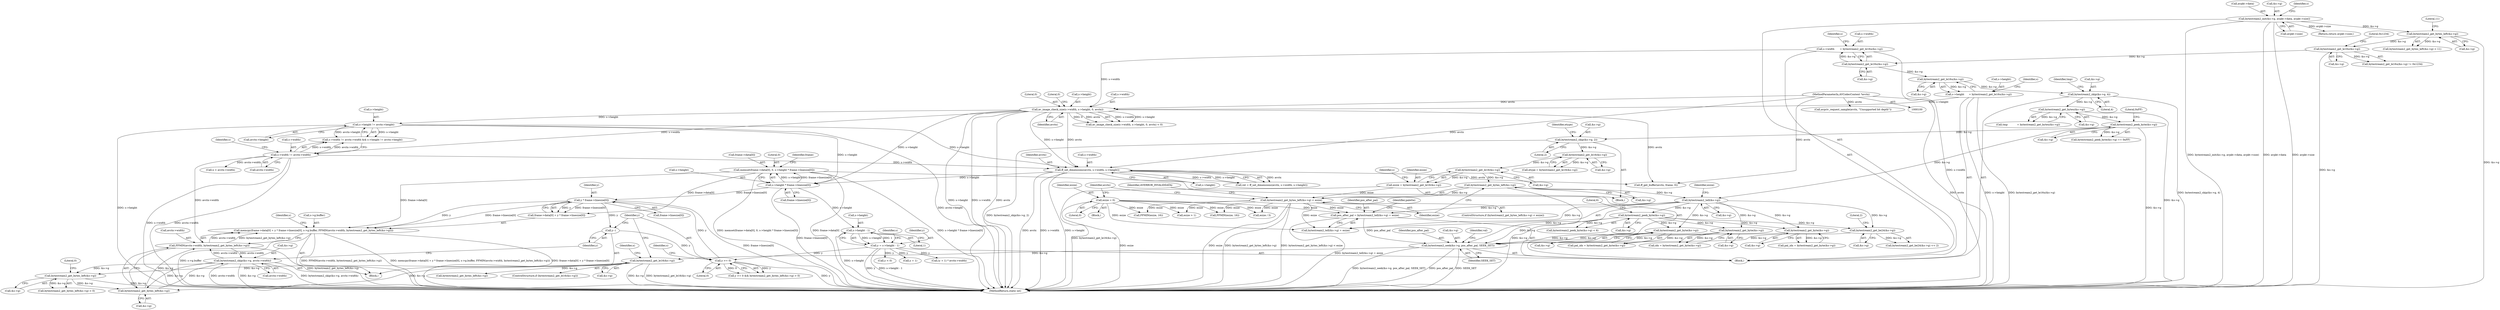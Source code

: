 digraph "0_FFmpeg_8c2ea3030af7b40a3c4275696fb5c76cdb80950a@API" {
"1000884" [label="(Call,memcpy(frame->data[0] + y * frame->linesize[0], s->g.buffer, FFMIN(avctx->width, bytestream2_get_bytes_left(&s->g))))"];
"1000355" [label="(Call,memset(frame->data[0], 0, s->height * frame->linesize[0]))"];
"1000362" [label="(Call,s->height * frame->linesize[0])"];
"1000298" [label="(Call,av_image_check_size(s->width, s->height, 0, avctx))"];
"1000161" [label="(Call,s->width       = bytestream2_get_le16u(&s->g))"];
"1000165" [label="(Call,bytestream2_get_le16u(&s->g))"];
"1000153" [label="(Call,bytestream2_get_le16u(&s->g))"];
"1000143" [label="(Call,bytestream2_get_bytes_left(&s->g))"];
"1000130" [label="(Call,bytestream2_init(&s->g, avpkt->data, avpkt->size))"];
"1000170" [label="(Call,s->height      = bytestream2_get_le16u(&s->g))"];
"1000174" [label="(Call,bytestream2_get_le16u(&s->g))"];
"1000101" [label="(MethodParameterIn,AVCodecContext *avctx)"];
"1000320" [label="(Call,s->height != avctx->height)"];
"1000330" [label="(Call,ff_set_dimensions(avctx, s->width, s->height))"];
"1000313" [label="(Call,s->width != avctx->width)"];
"1000891" [label="(Call,y * frame->linesize[0])"];
"1000873" [label="(Call,y >= 0)"];
"1000920" [label="(Call,y--)"];
"1000656" [label="(Call,y = s->height - 1)"];
"1000658" [label="(Call,s->height - 1)"];
"1000903" [label="(Call,FFMIN(avctx->width, bytestream2_get_bytes_left(&s->g)))"];
"1000912" [label="(Call,bytestream2_skip(&s->g, avctx->width))"];
"1000907" [label="(Call,bytestream2_get_bytes_left(&s->g))"];
"1000877" [label="(Call,bytestream2_get_bytes_left(&s->g))"];
"1000664" [label="(Call,bytestream2_get_le16(&s->g))"];
"1000646" [label="(Call,bytestream2_seek(&s->g, pos_after_pal, SEEK_SET))"];
"1000471" [label="(Call,bytestream2_get_byte(&s->g))"];
"1000409" [label="(Call,bytestream2_peek_byte(&s->g))"];
"1000384" [label="(Call,bytestream2_tell(&s->g))"];
"1000274" [label="(Call,bytestream2_get_bytes_left(&s->g))"];
"1000267" [label="(Call,bytestream2_get_le16(&s->g))"];
"1000260" [label="(Call,bytestream2_get_le16(&s->g))"];
"1000252" [label="(Call,bytestream2_skip(&s->g, 2))"];
"1000234" [label="(Call,bytestream2_peek_byte(&s->g))"];
"1000187" [label="(Call,bytestream2_get_byteu(&s->g))"];
"1000179" [label="(Call,bytestream2_skip(&s->g, 4))"];
"1000419" [label="(Call,bytestream2_get_byte(&s->g))"];
"1000555" [label="(Call,bytestream2_get_be24(&s->g))"];
"1000509" [label="(Call,bytestream2_get_byte(&s->g))"];
"1000381" [label="(Call,pos_after_pal = bytestream2_tell(&s->g) + esize)"];
"1000288" [label="(Call,esize = 0)"];
"1000273" [label="(Call,bytestream2_get_bytes_left(&s->g) < esize)"];
"1000265" [label="(Call,esize = bytestream2_get_le16(&s->g))"];
"1000904" [label="(Call,avctx->width)"];
"1000253" [label="(Call,&s->g)"];
"1000913" [label="(Call,&s->g)"];
"1000389" [label="(Identifier,esize)"];
"1000251" [label="(Block,)"];
"1000293" [label="(Identifier,avctx)"];
"1000298" [label="(Call,av_image_check_size(s->width, s->height, 0, avctx))"];
"1000646" [label="(Call,bytestream2_seek(&s->g, pos_after_pal, SEEK_SET))"];
"1000882" [label="(Literal,0)"];
"1000891" [label="(Call,y * frame->linesize[0])"];
"1000105" [label="(Block,)"];
"1000556" [label="(Call,&s->g)"];
"1000324" [label="(Call,avctx->height)"];
"1000678" [label="(Call,bytestream2_get_bytes_left(&s->g))"];
"1000289" [label="(Identifier,esize)"];
"1000873" [label="(Call,y >= 0)"];
"1000469" [label="(Call,pal_idx = bytestream2_get_byte(&s->g))"];
"1000174" [label="(Call,bytestream2_get_le16u(&s->g))"];
"1000907" [label="(Call,bytestream2_get_bytes_left(&s->g))"];
"1000302" [label="(Call,s->height)"];
"1000898" [label="(Call,s->g.buffer)"];
"1000659" [label="(Call,s->height)"];
"1000931" [label="(MethodReturn,static int)"];
"1000332" [label="(Call,s->width)"];
"1000272" [label="(ControlStructure,if (bytestream2_get_bytes_left(&s->g) < esize))"];
"1000138" [label="(Call,avpkt->size)"];
"1000656" [label="(Call,y = s->height - 1)"];
"1000493" [label="(Call,FFMIN(esize, 16))"];
"1000361" [label="(Literal,0)"];
"1000331" [label="(Identifier,avctx)"];
"1000667" [label="(Identifier,s)"];
"1000664" [label="(Call,bytestream2_get_le16(&s->g))"];
"1000652" [label="(Identifier,SEEK_SET)"];
"1000257" [label="(Literal,2)"];
"1000893" [label="(Call,frame->linesize[0])"];
"1000179" [label="(Call,bytestream2_skip(&s->g, 4))"];
"1000657" [label="(Identifier,y)"];
"1000148" [label="(Literal,11)"];
"1000154" [label="(Call,&s->g)"];
"1000290" [label="(Literal,0)"];
"1000883" [label="(Block,)"];
"1000912" [label="(Call,bytestream2_skip(&s->g, avctx->width))"];
"1000306" [label="(Identifier,avctx)"];
"1000663" [label="(ControlStructure,if (bytestream2_get_le16(&s->g)))"];
"1000142" [label="(Call,bytestream2_get_bytes_left(&s->g) < 11)"];
"1000322" [label="(Identifier,s)"];
"1000297" [label="(Call,av_image_check_size(s->width, s->height, 0, avctx) < 0)"];
"1000658" [label="(Call,s->height - 1)"];
"1000877" [label="(Call,bytestream2_get_bytes_left(&s->g))"];
"1000317" [label="(Call,avctx->width)"];
"1000381" [label="(Call,pos_after_pal = bytestream2_tell(&s->g) + esize)"];
"1000235" [label="(Call,&s->g)"];
"1000172" [label="(Identifier,s)"];
"1000554" [label="(Call,bytestream2_get_be24(&s->g) << 2)"];
"1000283" [label="(Block,)"];
"1000366" [label="(Call,frame->linesize[0])"];
"1000288" [label="(Call,esize = 0)"];
"1000662" [label="(Literal,1)"];
"1000312" [label="(Call,s->width != avctx->width && s->height != avctx->height)"];
"1000226" [label="(Call,avpriv_request_sample(avctx, \"Unsupported bit depth\"))"];
"1000186" [label="(Identifier,tmp)"];
"1000536" [label="(Call,esize / 3)"];
"1000875" [label="(Literal,0)"];
"1000471" [label="(Call,bytestream2_get_byte(&s->g))"];
"1000880" [label="(Identifier,s)"];
"1000382" [label="(Identifier,pos_after_pal)"];
"1000166" [label="(Call,&s->g)"];
"1000299" [label="(Call,s->width)"];
"1000671" [label="(Identifier,x)"];
"1000184" [label="(Literal,4)"];
"1000507" [label="(Call,pal_idx = bytestream2_get_byte(&s->g))"];
"1000472" [label="(Call,&s->g)"];
"1000275" [label="(Call,&s->g)"];
"1000259" [label="(Identifier,etype)"];
"1000305" [label="(Literal,0)"];
"1000665" [label="(Call,&s->g)"];
"1000335" [label="(Call,s->height)"];
"1000385" [label="(Call,&s->g)"];
"1000314" [label="(Call,s->width)"];
"1000274" [label="(Call,bytestream2_get_bytes_left(&s->g))"];
"1000267" [label="(Call,bytestream2_get_le16(&s->g))"];
"1000130" [label="(Call,bytestream2_init(&s->g, avpkt->data, avpkt->size))"];
"1000158" [label="(Literal,0x1234)"];
"1000165" [label="(Call,bytestream2_get_le16u(&s->g))"];
"1000885" [label="(Call,frame->data[0] + y * frame->linesize[0])"];
"1000320" [label="(Call,s->height != avctx->height)"];
"1000307" [label="(Literal,0)"];
"1000876" [label="(Call,bytestream2_get_bytes_left(&s->g) > 0)"];
"1000162" [label="(Call,s->width)"];
"1000419" [label="(Call,bytestream2_get_byte(&s->g))"];
"1000266" [label="(Identifier,esize)"];
"1000328" [label="(Call,ret = ff_set_dimensions(avctx, s->width, s->height))"];
"1000363" [label="(Call,s->height)"];
"1000420" [label="(Call,&s->g)"];
"1000273" [label="(Call,bytestream2_get_bytes_left(&s->g) < esize)"];
"1000281" [label="(Identifier,AVERROR_INVALIDDATA)"];
"1000171" [label="(Call,s->height)"];
"1000144" [label="(Call,&s->g)"];
"1000313" [label="(Call,s->width != avctx->width)"];
"1000414" [label="(Literal,6)"];
"1000260" [label="(Call,bytestream2_get_le16(&s->g))"];
"1000802" [label="(Call,y < 0)"];
"1000832" [label="(Call,y + 1)"];
"1000252" [label="(Call,bytestream2_skip(&s->g, 2))"];
"1000384" [label="(Call,bytestream2_tell(&s->g))"];
"1000355" [label="(Call,memset(frame->data[0], 0, s->height * frame->linesize[0]))"];
"1000373" [label="(Identifier,frame)"];
"1000560" [label="(Literal,2)"];
"1000187" [label="(Call,bytestream2_get_byteu(&s->g))"];
"1000417" [label="(Call,idx = bytestream2_get_byte(&s->g))"];
"1000152" [label="(Call,bytestream2_get_le16u(&s->g) != 0x1234)"];
"1000348" [label="(Call,ff_get_buffer(avctx, frame, 0))"];
"1000654" [label="(Identifier,val)"];
"1000239" [label="(Literal,0xFF)"];
"1000409" [label="(Call,bytestream2_peek_byte(&s->g))"];
"1000153" [label="(Call,bytestream2_get_le16u(&s->g))"];
"1000884" [label="(Call,memcpy(frame->data[0] + y * frame->linesize[0], s->g.buffer, FFMIN(avctx->width, bytestream2_get_bytes_left(&s->g))))"];
"1000651" [label="(Identifier,pos_after_pal)"];
"1000362" [label="(Call,s->height * frame->linesize[0])"];
"1000821" [label="(Call,x < avctx->width)"];
"1000872" [label="(Call,y >= 0 && bytestream2_get_bytes_left(&s->g) > 0)"];
"1000170" [label="(Call,s->height      = bytestream2_get_le16u(&s->g))"];
"1000175" [label="(Call,&s->g)"];
"1000321" [label="(Call,s->height)"];
"1000161" [label="(Call,s->width       = bytestream2_get_le16u(&s->g))"];
"1000878" [label="(Call,&s->g)"];
"1000510" [label="(Call,&s->g)"];
"1000265" [label="(Call,esize = bytestream2_get_le16(&s->g))"];
"1000915" [label="(Identifier,s)"];
"1000455" [label="(Call,FFMIN(esize, 16))"];
"1000509" [label="(Call,bytestream2_get_byte(&s->g))"];
"1000268" [label="(Call,&s->g)"];
"1000874" [label="(Identifier,y)"];
"1000408" [label="(Call,bytestream2_peek_byte(&s->g) < 6)"];
"1000921" [label="(Identifier,y)"];
"1000356" [label="(Call,frame->data[0])"];
"1000258" [label="(Call,etype = bytestream2_get_le16(&s->g))"];
"1000143" [label="(Call,bytestream2_get_bytes_left(&s->g))"];
"1000180" [label="(Call,&s->g)"];
"1000917" [label="(Call,avctx->width)"];
"1000831" [label="(Call,(y + 1) * avctx->width)"];
"1000185" [label="(Call,tmp            = bytestream2_get_byteu(&s->g))"];
"1000410" [label="(Call,&s->g)"];
"1000135" [label="(Call,avpkt->data)"];
"1000233" [label="(Call,bytestream2_peek_byte(&s->g) == 0xFF)"];
"1000908" [label="(Call,&s->g)"];
"1000555" [label="(Call,bytestream2_get_be24(&s->g))"];
"1000391" [label="(Identifier,palette)"];
"1000920" [label="(Call,y--)"];
"1000383" [label="(Call,bytestream2_tell(&s->g) + esize)"];
"1000188" [label="(Call,&s->g)"];
"1000892" [label="(Identifier,y)"];
"1000647" [label="(Call,&s->g)"];
"1000330" [label="(Call,ff_set_dimensions(avctx, s->width, s->height))"];
"1000927" [label="(Return,return avpkt->size;)"];
"1000903" [label="(Call,FFMIN(avctx->width, bytestream2_get_bytes_left(&s->g)))"];
"1000405" [label="(Call,esize > 1)"];
"1000261" [label="(Call,&s->g)"];
"1000131" [label="(Call,&s->g)"];
"1000182" [label="(Identifier,s)"];
"1000234" [label="(Call,bytestream2_peek_byte(&s->g))"];
"1000146" [label="(Identifier,s)"];
"1000101" [label="(MethodParameterIn,AVCodecContext *avctx)"];
"1000279" [label="(Identifier,esize)"];
"1000277" [label="(Identifier,s)"];
"1000884" -> "1000883"  [label="AST: "];
"1000884" -> "1000903"  [label="CFG: "];
"1000885" -> "1000884"  [label="AST: "];
"1000898" -> "1000884"  [label="AST: "];
"1000903" -> "1000884"  [label="AST: "];
"1000915" -> "1000884"  [label="CFG: "];
"1000884" -> "1000931"  [label="DDG: memcpy(frame->data[0] + y * frame->linesize[0], s->g.buffer, FFMIN(avctx->width, bytestream2_get_bytes_left(&s->g)))"];
"1000884" -> "1000931"  [label="DDG: frame->data[0] + y * frame->linesize[0]"];
"1000884" -> "1000931"  [label="DDG: s->g.buffer"];
"1000884" -> "1000931"  [label="DDG: FFMIN(avctx->width, bytestream2_get_bytes_left(&s->g))"];
"1000355" -> "1000884"  [label="DDG: frame->data[0]"];
"1000891" -> "1000884"  [label="DDG: y"];
"1000891" -> "1000884"  [label="DDG: frame->linesize[0]"];
"1000903" -> "1000884"  [label="DDG: avctx->width"];
"1000903" -> "1000884"  [label="DDG: bytestream2_get_bytes_left(&s->g)"];
"1000355" -> "1000105"  [label="AST: "];
"1000355" -> "1000362"  [label="CFG: "];
"1000356" -> "1000355"  [label="AST: "];
"1000361" -> "1000355"  [label="AST: "];
"1000362" -> "1000355"  [label="AST: "];
"1000373" -> "1000355"  [label="CFG: "];
"1000355" -> "1000931"  [label="DDG: frame->data[0]"];
"1000355" -> "1000931"  [label="DDG: s->height * frame->linesize[0]"];
"1000355" -> "1000931"  [label="DDG: memset(frame->data[0], 0, s->height * frame->linesize[0])"];
"1000362" -> "1000355"  [label="DDG: s->height"];
"1000362" -> "1000355"  [label="DDG: frame->linesize[0]"];
"1000355" -> "1000885"  [label="DDG: frame->data[0]"];
"1000362" -> "1000366"  [label="CFG: "];
"1000363" -> "1000362"  [label="AST: "];
"1000366" -> "1000362"  [label="AST: "];
"1000362" -> "1000931"  [label="DDG: frame->linesize[0]"];
"1000298" -> "1000362"  [label="DDG: s->height"];
"1000320" -> "1000362"  [label="DDG: s->height"];
"1000330" -> "1000362"  [label="DDG: s->height"];
"1000362" -> "1000658"  [label="DDG: s->height"];
"1000362" -> "1000891"  [label="DDG: frame->linesize[0]"];
"1000298" -> "1000297"  [label="AST: "];
"1000298" -> "1000306"  [label="CFG: "];
"1000299" -> "1000298"  [label="AST: "];
"1000302" -> "1000298"  [label="AST: "];
"1000305" -> "1000298"  [label="AST: "];
"1000306" -> "1000298"  [label="AST: "];
"1000307" -> "1000298"  [label="CFG: "];
"1000298" -> "1000931"  [label="DDG: s->width"];
"1000298" -> "1000931"  [label="DDG: avctx"];
"1000298" -> "1000931"  [label="DDG: s->height"];
"1000298" -> "1000297"  [label="DDG: s->width"];
"1000298" -> "1000297"  [label="DDG: s->height"];
"1000298" -> "1000297"  [label="DDG: 0"];
"1000298" -> "1000297"  [label="DDG: avctx"];
"1000161" -> "1000298"  [label="DDG: s->width"];
"1000170" -> "1000298"  [label="DDG: s->height"];
"1000101" -> "1000298"  [label="DDG: avctx"];
"1000298" -> "1000313"  [label="DDG: s->width"];
"1000298" -> "1000320"  [label="DDG: s->height"];
"1000298" -> "1000330"  [label="DDG: avctx"];
"1000298" -> "1000330"  [label="DDG: s->height"];
"1000298" -> "1000348"  [label="DDG: avctx"];
"1000161" -> "1000105"  [label="AST: "];
"1000161" -> "1000165"  [label="CFG: "];
"1000162" -> "1000161"  [label="AST: "];
"1000165" -> "1000161"  [label="AST: "];
"1000172" -> "1000161"  [label="CFG: "];
"1000161" -> "1000931"  [label="DDG: s->width"];
"1000165" -> "1000161"  [label="DDG: &s->g"];
"1000165" -> "1000166"  [label="CFG: "];
"1000166" -> "1000165"  [label="AST: "];
"1000153" -> "1000165"  [label="DDG: &s->g"];
"1000165" -> "1000174"  [label="DDG: &s->g"];
"1000153" -> "1000152"  [label="AST: "];
"1000153" -> "1000154"  [label="CFG: "];
"1000154" -> "1000153"  [label="AST: "];
"1000158" -> "1000153"  [label="CFG: "];
"1000153" -> "1000931"  [label="DDG: &s->g"];
"1000153" -> "1000152"  [label="DDG: &s->g"];
"1000143" -> "1000153"  [label="DDG: &s->g"];
"1000143" -> "1000142"  [label="AST: "];
"1000143" -> "1000144"  [label="CFG: "];
"1000144" -> "1000143"  [label="AST: "];
"1000148" -> "1000143"  [label="CFG: "];
"1000143" -> "1000931"  [label="DDG: &s->g"];
"1000143" -> "1000142"  [label="DDG: &s->g"];
"1000130" -> "1000143"  [label="DDG: &s->g"];
"1000130" -> "1000105"  [label="AST: "];
"1000130" -> "1000138"  [label="CFG: "];
"1000131" -> "1000130"  [label="AST: "];
"1000135" -> "1000130"  [label="AST: "];
"1000138" -> "1000130"  [label="AST: "];
"1000146" -> "1000130"  [label="CFG: "];
"1000130" -> "1000931"  [label="DDG: bytestream2_init(&s->g, avpkt->data, avpkt->size)"];
"1000130" -> "1000931"  [label="DDG: avpkt->data"];
"1000130" -> "1000931"  [label="DDG: avpkt->size"];
"1000130" -> "1000927"  [label="DDG: avpkt->size"];
"1000170" -> "1000105"  [label="AST: "];
"1000170" -> "1000174"  [label="CFG: "];
"1000171" -> "1000170"  [label="AST: "];
"1000174" -> "1000170"  [label="AST: "];
"1000182" -> "1000170"  [label="CFG: "];
"1000170" -> "1000931"  [label="DDG: s->height"];
"1000170" -> "1000931"  [label="DDG: bytestream2_get_le16u(&s->g)"];
"1000174" -> "1000170"  [label="DDG: &s->g"];
"1000174" -> "1000175"  [label="CFG: "];
"1000175" -> "1000174"  [label="AST: "];
"1000174" -> "1000179"  [label="DDG: &s->g"];
"1000101" -> "1000100"  [label="AST: "];
"1000101" -> "1000931"  [label="DDG: avctx"];
"1000101" -> "1000226"  [label="DDG: avctx"];
"1000101" -> "1000330"  [label="DDG: avctx"];
"1000101" -> "1000348"  [label="DDG: avctx"];
"1000320" -> "1000312"  [label="AST: "];
"1000320" -> "1000324"  [label="CFG: "];
"1000321" -> "1000320"  [label="AST: "];
"1000324" -> "1000320"  [label="AST: "];
"1000312" -> "1000320"  [label="CFG: "];
"1000320" -> "1000931"  [label="DDG: avctx->height"];
"1000320" -> "1000931"  [label="DDG: s->height"];
"1000320" -> "1000312"  [label="DDG: s->height"];
"1000320" -> "1000312"  [label="DDG: avctx->height"];
"1000320" -> "1000330"  [label="DDG: s->height"];
"1000330" -> "1000328"  [label="AST: "];
"1000330" -> "1000335"  [label="CFG: "];
"1000331" -> "1000330"  [label="AST: "];
"1000332" -> "1000330"  [label="AST: "];
"1000335" -> "1000330"  [label="AST: "];
"1000328" -> "1000330"  [label="CFG: "];
"1000330" -> "1000931"  [label="DDG: avctx"];
"1000330" -> "1000931"  [label="DDG: s->width"];
"1000330" -> "1000931"  [label="DDG: s->height"];
"1000330" -> "1000328"  [label="DDG: avctx"];
"1000330" -> "1000328"  [label="DDG: s->width"];
"1000330" -> "1000328"  [label="DDG: s->height"];
"1000313" -> "1000330"  [label="DDG: s->width"];
"1000330" -> "1000348"  [label="DDG: avctx"];
"1000313" -> "1000312"  [label="AST: "];
"1000313" -> "1000317"  [label="CFG: "];
"1000314" -> "1000313"  [label="AST: "];
"1000317" -> "1000313"  [label="AST: "];
"1000322" -> "1000313"  [label="CFG: "];
"1000312" -> "1000313"  [label="CFG: "];
"1000313" -> "1000931"  [label="DDG: s->width"];
"1000313" -> "1000931"  [label="DDG: avctx->width"];
"1000313" -> "1000312"  [label="DDG: s->width"];
"1000313" -> "1000312"  [label="DDG: avctx->width"];
"1000313" -> "1000821"  [label="DDG: avctx->width"];
"1000313" -> "1000903"  [label="DDG: avctx->width"];
"1000891" -> "1000885"  [label="AST: "];
"1000891" -> "1000893"  [label="CFG: "];
"1000892" -> "1000891"  [label="AST: "];
"1000893" -> "1000891"  [label="AST: "];
"1000885" -> "1000891"  [label="CFG: "];
"1000891" -> "1000931"  [label="DDG: frame->linesize[0]"];
"1000891" -> "1000885"  [label="DDG: y"];
"1000891" -> "1000885"  [label="DDG: frame->linesize[0]"];
"1000873" -> "1000891"  [label="DDG: y"];
"1000891" -> "1000920"  [label="DDG: y"];
"1000873" -> "1000872"  [label="AST: "];
"1000873" -> "1000875"  [label="CFG: "];
"1000874" -> "1000873"  [label="AST: "];
"1000875" -> "1000873"  [label="AST: "];
"1000880" -> "1000873"  [label="CFG: "];
"1000872" -> "1000873"  [label="CFG: "];
"1000873" -> "1000931"  [label="DDG: y"];
"1000873" -> "1000872"  [label="DDG: y"];
"1000873" -> "1000872"  [label="DDG: 0"];
"1000920" -> "1000873"  [label="DDG: y"];
"1000656" -> "1000873"  [label="DDG: y"];
"1000920" -> "1000883"  [label="AST: "];
"1000920" -> "1000921"  [label="CFG: "];
"1000921" -> "1000920"  [label="AST: "];
"1000874" -> "1000920"  [label="CFG: "];
"1000656" -> "1000105"  [label="AST: "];
"1000656" -> "1000658"  [label="CFG: "];
"1000657" -> "1000656"  [label="AST: "];
"1000658" -> "1000656"  [label="AST: "];
"1000667" -> "1000656"  [label="CFG: "];
"1000656" -> "1000931"  [label="DDG: s->height - 1"];
"1000656" -> "1000931"  [label="DDG: y"];
"1000658" -> "1000656"  [label="DDG: s->height"];
"1000658" -> "1000656"  [label="DDG: 1"];
"1000656" -> "1000802"  [label="DDG: y"];
"1000656" -> "1000831"  [label="DDG: y"];
"1000656" -> "1000832"  [label="DDG: y"];
"1000658" -> "1000662"  [label="CFG: "];
"1000659" -> "1000658"  [label="AST: "];
"1000662" -> "1000658"  [label="AST: "];
"1000658" -> "1000931"  [label="DDG: s->height"];
"1000903" -> "1000907"  [label="CFG: "];
"1000904" -> "1000903"  [label="AST: "];
"1000907" -> "1000903"  [label="AST: "];
"1000903" -> "1000931"  [label="DDG: bytestream2_get_bytes_left(&s->g)"];
"1000912" -> "1000903"  [label="DDG: avctx->width"];
"1000907" -> "1000903"  [label="DDG: &s->g"];
"1000903" -> "1000912"  [label="DDG: avctx->width"];
"1000912" -> "1000883"  [label="AST: "];
"1000912" -> "1000917"  [label="CFG: "];
"1000913" -> "1000912"  [label="AST: "];
"1000917" -> "1000912"  [label="AST: "];
"1000921" -> "1000912"  [label="CFG: "];
"1000912" -> "1000931"  [label="DDG: bytestream2_skip(&s->g, avctx->width)"];
"1000912" -> "1000931"  [label="DDG: avctx->width"];
"1000912" -> "1000931"  [label="DDG: &s->g"];
"1000912" -> "1000877"  [label="DDG: &s->g"];
"1000912" -> "1000907"  [label="DDG: &s->g"];
"1000907" -> "1000912"  [label="DDG: &s->g"];
"1000907" -> "1000908"  [label="CFG: "];
"1000908" -> "1000907"  [label="AST: "];
"1000877" -> "1000907"  [label="DDG: &s->g"];
"1000664" -> "1000907"  [label="DDG: &s->g"];
"1000877" -> "1000876"  [label="AST: "];
"1000877" -> "1000878"  [label="CFG: "];
"1000878" -> "1000877"  [label="AST: "];
"1000882" -> "1000877"  [label="CFG: "];
"1000877" -> "1000931"  [label="DDG: &s->g"];
"1000877" -> "1000876"  [label="DDG: &s->g"];
"1000664" -> "1000877"  [label="DDG: &s->g"];
"1000664" -> "1000663"  [label="AST: "];
"1000664" -> "1000665"  [label="CFG: "];
"1000665" -> "1000664"  [label="AST: "];
"1000671" -> "1000664"  [label="CFG: "];
"1000874" -> "1000664"  [label="CFG: "];
"1000664" -> "1000931"  [label="DDG: bytestream2_get_le16(&s->g)"];
"1000664" -> "1000931"  [label="DDG: &s->g"];
"1000646" -> "1000664"  [label="DDG: &s->g"];
"1000664" -> "1000678"  [label="DDG: &s->g"];
"1000646" -> "1000105"  [label="AST: "];
"1000646" -> "1000652"  [label="CFG: "];
"1000647" -> "1000646"  [label="AST: "];
"1000651" -> "1000646"  [label="AST: "];
"1000652" -> "1000646"  [label="AST: "];
"1000654" -> "1000646"  [label="CFG: "];
"1000646" -> "1000931"  [label="DDG: bytestream2_seek(&s->g, pos_after_pal, SEEK_SET)"];
"1000646" -> "1000931"  [label="DDG: pos_after_pal"];
"1000646" -> "1000931"  [label="DDG: SEEK_SET"];
"1000471" -> "1000646"  [label="DDG: &s->g"];
"1000419" -> "1000646"  [label="DDG: &s->g"];
"1000555" -> "1000646"  [label="DDG: &s->g"];
"1000409" -> "1000646"  [label="DDG: &s->g"];
"1000509" -> "1000646"  [label="DDG: &s->g"];
"1000384" -> "1000646"  [label="DDG: &s->g"];
"1000381" -> "1000646"  [label="DDG: pos_after_pal"];
"1000471" -> "1000469"  [label="AST: "];
"1000471" -> "1000472"  [label="CFG: "];
"1000472" -> "1000471"  [label="AST: "];
"1000469" -> "1000471"  [label="CFG: "];
"1000471" -> "1000469"  [label="DDG: &s->g"];
"1000409" -> "1000471"  [label="DDG: &s->g"];
"1000384" -> "1000471"  [label="DDG: &s->g"];
"1000409" -> "1000408"  [label="AST: "];
"1000409" -> "1000410"  [label="CFG: "];
"1000410" -> "1000409"  [label="AST: "];
"1000414" -> "1000409"  [label="CFG: "];
"1000409" -> "1000408"  [label="DDG: &s->g"];
"1000384" -> "1000409"  [label="DDG: &s->g"];
"1000409" -> "1000419"  [label="DDG: &s->g"];
"1000409" -> "1000509"  [label="DDG: &s->g"];
"1000409" -> "1000555"  [label="DDG: &s->g"];
"1000384" -> "1000383"  [label="AST: "];
"1000384" -> "1000385"  [label="CFG: "];
"1000385" -> "1000384"  [label="AST: "];
"1000389" -> "1000384"  [label="CFG: "];
"1000384" -> "1000381"  [label="DDG: &s->g"];
"1000384" -> "1000383"  [label="DDG: &s->g"];
"1000274" -> "1000384"  [label="DDG: &s->g"];
"1000234" -> "1000384"  [label="DDG: &s->g"];
"1000384" -> "1000419"  [label="DDG: &s->g"];
"1000384" -> "1000509"  [label="DDG: &s->g"];
"1000384" -> "1000555"  [label="DDG: &s->g"];
"1000274" -> "1000273"  [label="AST: "];
"1000274" -> "1000275"  [label="CFG: "];
"1000275" -> "1000274"  [label="AST: "];
"1000279" -> "1000274"  [label="CFG: "];
"1000274" -> "1000931"  [label="DDG: &s->g"];
"1000274" -> "1000273"  [label="DDG: &s->g"];
"1000267" -> "1000274"  [label="DDG: &s->g"];
"1000267" -> "1000265"  [label="AST: "];
"1000267" -> "1000268"  [label="CFG: "];
"1000268" -> "1000267"  [label="AST: "];
"1000265" -> "1000267"  [label="CFG: "];
"1000267" -> "1000265"  [label="DDG: &s->g"];
"1000260" -> "1000267"  [label="DDG: &s->g"];
"1000260" -> "1000258"  [label="AST: "];
"1000260" -> "1000261"  [label="CFG: "];
"1000261" -> "1000260"  [label="AST: "];
"1000258" -> "1000260"  [label="CFG: "];
"1000260" -> "1000258"  [label="DDG: &s->g"];
"1000252" -> "1000260"  [label="DDG: &s->g"];
"1000252" -> "1000251"  [label="AST: "];
"1000252" -> "1000257"  [label="CFG: "];
"1000253" -> "1000252"  [label="AST: "];
"1000257" -> "1000252"  [label="AST: "];
"1000259" -> "1000252"  [label="CFG: "];
"1000252" -> "1000931"  [label="DDG: bytestream2_skip(&s->g, 2)"];
"1000234" -> "1000252"  [label="DDG: &s->g"];
"1000234" -> "1000233"  [label="AST: "];
"1000234" -> "1000235"  [label="CFG: "];
"1000235" -> "1000234"  [label="AST: "];
"1000239" -> "1000234"  [label="CFG: "];
"1000234" -> "1000931"  [label="DDG: &s->g"];
"1000234" -> "1000233"  [label="DDG: &s->g"];
"1000187" -> "1000234"  [label="DDG: &s->g"];
"1000187" -> "1000185"  [label="AST: "];
"1000187" -> "1000188"  [label="CFG: "];
"1000188" -> "1000187"  [label="AST: "];
"1000185" -> "1000187"  [label="CFG: "];
"1000187" -> "1000931"  [label="DDG: &s->g"];
"1000187" -> "1000185"  [label="DDG: &s->g"];
"1000179" -> "1000187"  [label="DDG: &s->g"];
"1000179" -> "1000105"  [label="AST: "];
"1000179" -> "1000184"  [label="CFG: "];
"1000180" -> "1000179"  [label="AST: "];
"1000184" -> "1000179"  [label="AST: "];
"1000186" -> "1000179"  [label="CFG: "];
"1000179" -> "1000931"  [label="DDG: bytestream2_skip(&s->g, 4)"];
"1000419" -> "1000417"  [label="AST: "];
"1000419" -> "1000420"  [label="CFG: "];
"1000420" -> "1000419"  [label="AST: "];
"1000417" -> "1000419"  [label="CFG: "];
"1000419" -> "1000417"  [label="DDG: &s->g"];
"1000555" -> "1000554"  [label="AST: "];
"1000555" -> "1000556"  [label="CFG: "];
"1000556" -> "1000555"  [label="AST: "];
"1000560" -> "1000555"  [label="CFG: "];
"1000555" -> "1000554"  [label="DDG: &s->g"];
"1000509" -> "1000507"  [label="AST: "];
"1000509" -> "1000510"  [label="CFG: "];
"1000510" -> "1000509"  [label="AST: "];
"1000507" -> "1000509"  [label="CFG: "];
"1000509" -> "1000507"  [label="DDG: &s->g"];
"1000381" -> "1000105"  [label="AST: "];
"1000381" -> "1000383"  [label="CFG: "];
"1000382" -> "1000381"  [label="AST: "];
"1000383" -> "1000381"  [label="AST: "];
"1000391" -> "1000381"  [label="CFG: "];
"1000381" -> "1000931"  [label="DDG: bytestream2_tell(&s->g) + esize"];
"1000288" -> "1000381"  [label="DDG: esize"];
"1000273" -> "1000381"  [label="DDG: esize"];
"1000288" -> "1000283"  [label="AST: "];
"1000288" -> "1000290"  [label="CFG: "];
"1000289" -> "1000288"  [label="AST: "];
"1000290" -> "1000288"  [label="AST: "];
"1000293" -> "1000288"  [label="CFG: "];
"1000288" -> "1000931"  [label="DDG: esize"];
"1000288" -> "1000383"  [label="DDG: esize"];
"1000288" -> "1000405"  [label="DDG: esize"];
"1000288" -> "1000455"  [label="DDG: esize"];
"1000288" -> "1000493"  [label="DDG: esize"];
"1000288" -> "1000536"  [label="DDG: esize"];
"1000273" -> "1000272"  [label="AST: "];
"1000273" -> "1000279"  [label="CFG: "];
"1000279" -> "1000273"  [label="AST: "];
"1000281" -> "1000273"  [label="CFG: "];
"1000293" -> "1000273"  [label="CFG: "];
"1000273" -> "1000931"  [label="DDG: bytestream2_get_bytes_left(&s->g)"];
"1000273" -> "1000931"  [label="DDG: bytestream2_get_bytes_left(&s->g) < esize"];
"1000273" -> "1000931"  [label="DDG: esize"];
"1000265" -> "1000273"  [label="DDG: esize"];
"1000273" -> "1000383"  [label="DDG: esize"];
"1000273" -> "1000405"  [label="DDG: esize"];
"1000273" -> "1000455"  [label="DDG: esize"];
"1000273" -> "1000493"  [label="DDG: esize"];
"1000273" -> "1000536"  [label="DDG: esize"];
"1000265" -> "1000251"  [label="AST: "];
"1000266" -> "1000265"  [label="AST: "];
"1000277" -> "1000265"  [label="CFG: "];
"1000265" -> "1000931"  [label="DDG: bytestream2_get_le16(&s->g)"];
}
